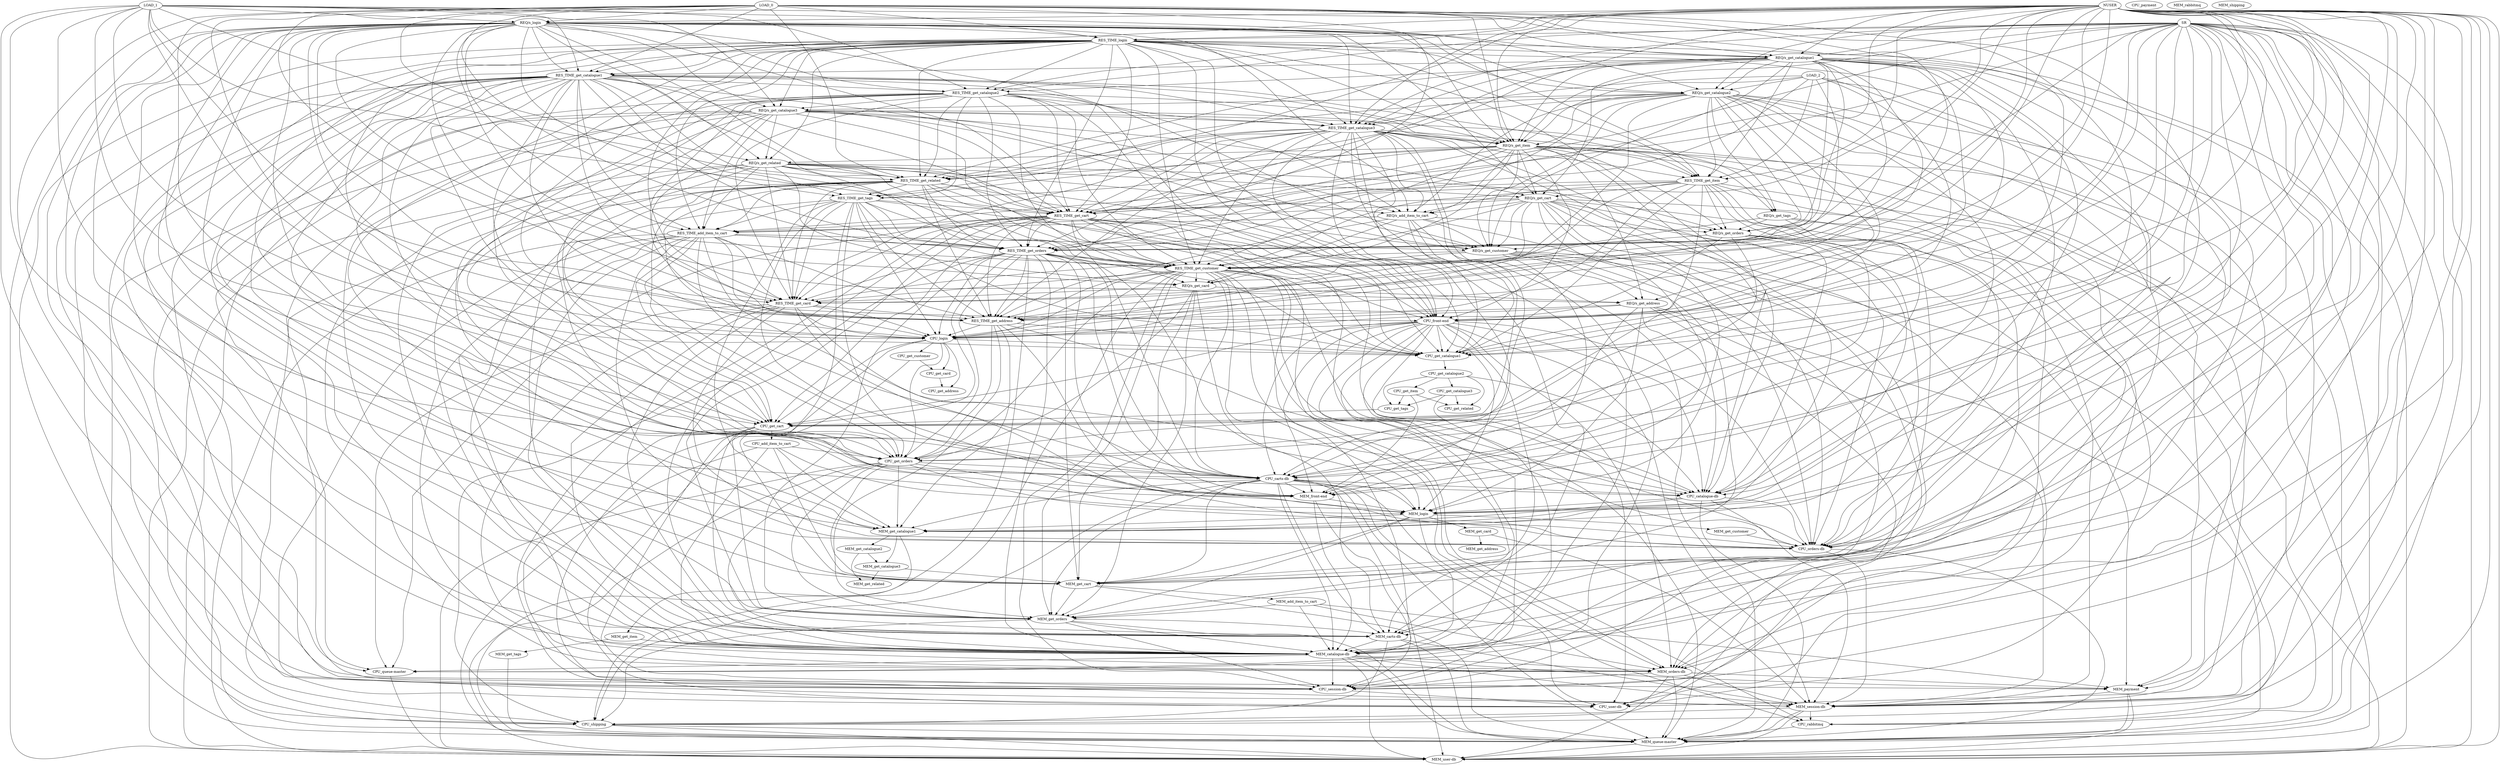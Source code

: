 strict digraph "" {
	NUSER -> "REQ/s_login";
	NUSER -> RES_TIME_login;
	NUSER -> CPU_login;
	NUSER -> MEM_login;
	NUSER -> "REQ/s_get_catalogue1";
	NUSER -> RES_TIME_get_catalogue1;
	NUSER -> CPU_get_catalogue1;
	NUSER -> RES_TIME_get_catalogue2;
	NUSER -> RES_TIME_get_catalogue3;
	NUSER -> "REQ/s_get_item";
	NUSER -> RES_TIME_get_item;
	NUSER -> RES_TIME_get_related;
	NUSER -> RES_TIME_get_tags;
	NUSER -> RES_TIME_get_cart;
	NUSER -> MEM_get_cart;
	NUSER -> "REQ/s_add_item_to_cart";
	NUSER -> RES_TIME_get_orders;
	NUSER -> CPU_get_orders;
	NUSER -> RES_TIME_get_customer;
	NUSER -> RES_TIME_get_card;
	NUSER -> RES_TIME_get_address;
	NUSER -> "CPU_carts-db";
	NUSER -> "MEM_carts-db";
	NUSER -> "CPU_catalogue-db";
	NUSER -> "MEM_catalogue-db";
	NUSER -> "CPU_front-end";
	NUSER -> "CPU_orders-db";
	NUSER -> "MEM_orders-db";
	NUSER -> "MEM_queue-master";
	NUSER -> "CPU_session-db";
	NUSER -> "MEM_session-db";
	NUSER -> CPU_shipping;
	NUSER -> "MEM_user-db";
	LOAD_0 -> "REQ/s_login";
	LOAD_0 -> RES_TIME_login;
	LOAD_0 -> CPU_login;
	LOAD_0 -> "REQ/s_get_catalogue1";
	LOAD_0 -> RES_TIME_get_catalogue1;
	LOAD_0 -> CPU_get_catalogue1;
	LOAD_0 -> "REQ/s_get_item";
	LOAD_0 -> "REQ/s_get_related";
	LOAD_0 -> RES_TIME_get_related;
	LOAD_0 -> RES_TIME_get_cart;
	LOAD_0 -> RES_TIME_get_orders;
	LOAD_0 -> CPU_get_orders;
	LOAD_0 -> RES_TIME_get_customer;
	LOAD_0 -> RES_TIME_get_card;
	LOAD_0 -> "CPU_catalogue-db";
	LOAD_0 -> "CPU_orders-db";
	LOAD_0 -> "CPU_user-db";
	LOAD_1 -> "REQ/s_login";
	LOAD_1 -> CPU_login;
	LOAD_1 -> "REQ/s_get_catalogue1";
	LOAD_1 -> RES_TIME_get_catalogue1;
	LOAD_1 -> CPU_get_catalogue1;
	LOAD_1 -> "REQ/s_get_catalogue2";
	LOAD_1 -> RES_TIME_get_catalogue2;
	LOAD_1 -> "REQ/s_get_catalogue3";
	LOAD_1 -> RES_TIME_get_related;
	LOAD_1 -> RES_TIME_get_cart;
	LOAD_1 -> CPU_get_cart;
	LOAD_1 -> CPU_get_orders;
	LOAD_1 -> "MEM_catalogue-db";
	LOAD_1 -> "CPU_front-end";
	LOAD_1 -> "CPU_session-db";
	LOAD_2 -> "REQ/s_get_catalogue2";
	LOAD_2 -> RES_TIME_get_catalogue3;
	LOAD_2 -> "REQ/s_get_item";
	LOAD_2 -> RES_TIME_get_item;
	LOAD_2 -> CPU_get_cart;
	LOAD_2 -> RES_TIME_get_orders;
	LOAD_2 -> MEM_get_orders;
	LOAD_2 -> RES_TIME_get_card;
	LOAD_2 -> "CPU_orders-db";
	SR -> RES_TIME_login;
	SR -> MEM_login;
	SR -> "REQ/s_get_catalogue1";
	SR -> CPU_get_catalogue1;
	SR -> MEM_get_catalogue1;
	SR -> "REQ/s_get_catalogue2";
	SR -> RES_TIME_get_catalogue2;
	SR -> RES_TIME_get_catalogue3;
	SR -> "REQ/s_get_item";
	SR -> RES_TIME_get_cart;
	SR -> CPU_get_cart;
	SR -> MEM_get_cart;
	SR -> RES_TIME_add_item_to_cart;
	SR -> RES_TIME_get_orders;
	SR -> CPU_get_orders;
	SR -> "CPU_carts-db";
	SR -> "MEM_carts-db";
	SR -> "CPU_front-end";
	SR -> "MEM_front-end";
	SR -> "MEM_orders-db";
	SR -> MEM_payment;
	SR -> "CPU_queue-master";
	SR -> "MEM_queue-master";
	SR -> "MEM_session-db";
	SR -> "CPU_user-db";
	SR -> "MEM_user-db";
	"REQ/s_login" -> RES_TIME_login;
	"REQ/s_login" -> "REQ/s_get_catalogue1";
	"REQ/s_login" -> RES_TIME_get_catalogue1;
	"REQ/s_login" -> MEM_get_catalogue1;
	"REQ/s_login" -> "REQ/s_get_catalogue2";
	"REQ/s_login" -> RES_TIME_get_catalogue2;
	"REQ/s_login" -> "REQ/s_get_catalogue3";
	"REQ/s_login" -> RES_TIME_get_catalogue3;
	"REQ/s_login" -> "REQ/s_get_item";
	"REQ/s_login" -> RES_TIME_get_item;
	"REQ/s_login" -> "REQ/s_get_related";
	"REQ/s_login" -> RES_TIME_get_related;
	"REQ/s_login" -> RES_TIME_get_tags;
	"REQ/s_login" -> "REQ/s_get_cart";
	"REQ/s_login" -> RES_TIME_get_cart;
	"REQ/s_login" -> CPU_get_cart;
	"REQ/s_login" -> MEM_get_cart;
	"REQ/s_login" -> "REQ/s_add_item_to_cart";
	"REQ/s_login" -> RES_TIME_add_item_to_cart;
	"REQ/s_login" -> "REQ/s_get_customer";
	"REQ/s_login" -> RES_TIME_get_customer;
	"REQ/s_login" -> "REQ/s_get_card";
	"REQ/s_login" -> RES_TIME_get_card;
	"REQ/s_login" -> "REQ/s_get_address";
	"REQ/s_login" -> RES_TIME_get_address;
	"REQ/s_login" -> "CPU_carts-db";
	"REQ/s_login" -> "MEM_carts-db";
	"REQ/s_login" -> "MEM_catalogue-db";
	"REQ/s_login" -> "MEM_front-end";
	"REQ/s_login" -> "CPU_queue-master";
	"REQ/s_login" -> "MEM_user-db";
	RES_TIME_login -> CPU_login;
	RES_TIME_login -> "REQ/s_get_catalogue1";
	RES_TIME_login -> RES_TIME_get_catalogue1;
	RES_TIME_login -> CPU_get_catalogue1;
	RES_TIME_login -> MEM_get_catalogue1;
	RES_TIME_login -> "REQ/s_get_catalogue2";
	RES_TIME_login -> RES_TIME_get_catalogue2;
	RES_TIME_login -> "REQ/s_get_catalogue3";
	RES_TIME_login -> RES_TIME_get_catalogue3;
	RES_TIME_login -> "REQ/s_get_item";
	RES_TIME_login -> RES_TIME_get_item;
	RES_TIME_login -> "REQ/s_get_related";
	RES_TIME_login -> RES_TIME_get_related;
	RES_TIME_login -> RES_TIME_get_cart;
	RES_TIME_login -> CPU_get_cart;
	RES_TIME_login -> RES_TIME_add_item_to_cart;
	RES_TIME_login -> RES_TIME_get_orders;
	RES_TIME_login -> CPU_get_orders;
	RES_TIME_login -> RES_TIME_get_customer;
	RES_TIME_login -> RES_TIME_get_card;
	RES_TIME_login -> "CPU_carts-db";
	RES_TIME_login -> "CPU_catalogue-db";
	RES_TIME_login -> "MEM_catalogue-db";
	RES_TIME_login -> "CPU_front-end";
	RES_TIME_login -> "CPU_orders-db";
	RES_TIME_login -> "CPU_session-db";
	RES_TIME_login -> CPU_shipping;
	RES_TIME_login -> "MEM_user-db";
	CPU_login -> CPU_get_catalogue1;
	CPU_login -> CPU_get_cart;
	CPU_login -> CPU_get_orders;
	CPU_login -> CPU_get_customer;
	CPU_login -> CPU_get_card;
	CPU_login -> CPU_get_address;
	CPU_login -> "CPU_session-db";
	MEM_login -> MEM_get_catalogue1;
	MEM_login -> MEM_get_cart;
	MEM_login -> MEM_get_orders;
	MEM_login -> MEM_get_customer;
	MEM_login -> MEM_get_card;
	MEM_login -> "MEM_catalogue-db";
	"REQ/s_get_catalogue1" -> RES_TIME_get_catalogue1;
	"REQ/s_get_catalogue1" -> CPU_get_catalogue1;
	"REQ/s_get_catalogue1" -> MEM_get_catalogue1;
	"REQ/s_get_catalogue1" -> "REQ/s_get_catalogue2";
	"REQ/s_get_catalogue1" -> RES_TIME_get_catalogue2;
	"REQ/s_get_catalogue1" -> RES_TIME_get_catalogue3;
	"REQ/s_get_catalogue1" -> "REQ/s_get_item";
	"REQ/s_get_catalogue1" -> RES_TIME_get_item;
	"REQ/s_get_catalogue1" -> RES_TIME_get_related;
	"REQ/s_get_catalogue1" -> "REQ/s_get_cart";
	"REQ/s_get_catalogue1" -> RES_TIME_get_cart;
	"REQ/s_get_catalogue1" -> MEM_get_cart;
	"REQ/s_get_catalogue1" -> "REQ/s_get_orders";
	"REQ/s_get_catalogue1" -> RES_TIME_get_orders;
	"REQ/s_get_catalogue1" -> "REQ/s_get_customer";
	"REQ/s_get_catalogue1" -> RES_TIME_get_customer;
	"REQ/s_get_catalogue1" -> RES_TIME_get_address;
	"REQ/s_get_catalogue1" -> "MEM_catalogue-db";
	"REQ/s_get_catalogue1" -> "CPU_front-end";
	"REQ/s_get_catalogue1" -> "CPU_orders-db";
	"REQ/s_get_catalogue1" -> "MEM_queue-master";
	RES_TIME_get_catalogue1 -> CPU_login;
	RES_TIME_get_catalogue1 -> RES_TIME_get_catalogue2;
	RES_TIME_get_catalogue1 -> RES_TIME_get_catalogue3;
	RES_TIME_get_catalogue1 -> "REQ/s_get_item";
	RES_TIME_get_catalogue1 -> RES_TIME_get_item;
	RES_TIME_get_catalogue1 -> RES_TIME_get_related;
	RES_TIME_get_catalogue1 -> RES_TIME_get_tags;
	RES_TIME_get_catalogue1 -> RES_TIME_get_cart;
	RES_TIME_get_catalogue1 -> CPU_get_cart;
	RES_TIME_get_catalogue1 -> MEM_get_cart;
	RES_TIME_get_catalogue1 -> "REQ/s_add_item_to_cart";
	RES_TIME_get_catalogue1 -> RES_TIME_add_item_to_cart;
	RES_TIME_get_catalogue1 -> RES_TIME_get_orders;
	RES_TIME_get_catalogue1 -> CPU_get_orders;
	RES_TIME_get_catalogue1 -> "REQ/s_get_customer";
	RES_TIME_get_catalogue1 -> RES_TIME_get_customer;
	RES_TIME_get_catalogue1 -> RES_TIME_get_card;
	RES_TIME_get_catalogue1 -> RES_TIME_get_address;
	RES_TIME_get_catalogue1 -> "CPU_catalogue-db";
	RES_TIME_get_catalogue1 -> "MEM_catalogue-db";
	RES_TIME_get_catalogue1 -> "MEM_front-end";
	RES_TIME_get_catalogue1 -> "CPU_orders-db";
	RES_TIME_get_catalogue1 -> MEM_payment;
	RES_TIME_get_catalogue1 -> "MEM_queue-master";
	RES_TIME_get_catalogue1 -> "MEM_session-db";
	RES_TIME_get_catalogue1 -> CPU_shipping;
	CPU_get_catalogue1 -> CPU_get_catalogue2;
	MEM_get_catalogue1 -> MEM_get_catalogue2;
	MEM_get_catalogue1 -> MEM_get_catalogue3;
	MEM_get_catalogue1 -> MEM_get_item;
	"REQ/s_get_catalogue2" -> CPU_login;
	"REQ/s_get_catalogue2" -> CPU_get_catalogue1;
	"REQ/s_get_catalogue2" -> "REQ/s_get_catalogue3";
	"REQ/s_get_catalogue2" -> RES_TIME_get_catalogue3;
	"REQ/s_get_catalogue2" -> "REQ/s_get_item";
	"REQ/s_get_catalogue2" -> RES_TIME_get_item;
	"REQ/s_get_catalogue2" -> RES_TIME_get_related;
	"REQ/s_get_catalogue2" -> "REQ/s_get_tags";
	"REQ/s_get_catalogue2" -> "REQ/s_add_item_to_cart";
	"REQ/s_get_catalogue2" -> "REQ/s_get_orders";
	"REQ/s_get_catalogue2" -> RES_TIME_get_orders;
	"REQ/s_get_catalogue2" -> "REQ/s_get_customer";
	"REQ/s_get_catalogue2" -> "REQ/s_get_address";
	"REQ/s_get_catalogue2" -> RES_TIME_get_address;
	"REQ/s_get_catalogue2" -> "CPU_catalogue-db";
	"REQ/s_get_catalogue2" -> "MEM_orders-db";
	"REQ/s_get_catalogue2" -> MEM_payment;
	"REQ/s_get_catalogue2" -> "CPU_session-db";
	"REQ/s_get_catalogue2" -> "MEM_session-db";
	RES_TIME_get_catalogue2 -> CPU_get_catalogue1;
	RES_TIME_get_catalogue2 -> MEM_get_catalogue1;
	RES_TIME_get_catalogue2 -> "REQ/s_get_catalogue3";
	RES_TIME_get_catalogue2 -> RES_TIME_get_catalogue3;
	RES_TIME_get_catalogue2 -> "REQ/s_get_item";
	RES_TIME_get_catalogue2 -> RES_TIME_get_related;
	RES_TIME_get_catalogue2 -> RES_TIME_get_tags;
	RES_TIME_get_catalogue2 -> RES_TIME_get_cart;
	RES_TIME_get_catalogue2 -> RES_TIME_get_orders;
	RES_TIME_get_catalogue2 -> RES_TIME_get_customer;
	RES_TIME_get_catalogue2 -> "REQ/s_get_card";
	RES_TIME_get_catalogue2 -> RES_TIME_get_card;
	RES_TIME_get_catalogue2 -> RES_TIME_get_address;
	RES_TIME_get_catalogue2 -> "CPU_front-end";
	RES_TIME_get_catalogue2 -> "MEM_front-end";
	RES_TIME_get_catalogue2 -> "CPU_session-db";
	RES_TIME_get_catalogue2 -> "MEM_user-db";
	CPU_get_catalogue2 -> CPU_get_catalogue3;
	CPU_get_catalogue2 -> CPU_get_item;
	CPU_get_catalogue2 -> CPU_get_related;
	CPU_get_catalogue2 -> CPU_get_tags;
	CPU_get_catalogue2 -> "CPU_catalogue-db";
	MEM_get_catalogue2 -> MEM_get_catalogue3;
	MEM_get_catalogue2 -> MEM_get_related;
	"REQ/s_get_catalogue3" -> RES_TIME_get_catalogue3;
	"REQ/s_get_catalogue3" -> "REQ/s_get_item";
	"REQ/s_get_catalogue3" -> "REQ/s_get_related";
	"REQ/s_get_catalogue3" -> "REQ/s_get_tags";
	"REQ/s_get_catalogue3" -> "REQ/s_get_cart";
	"REQ/s_get_catalogue3" -> RES_TIME_get_cart;
	"REQ/s_get_catalogue3" -> "REQ/s_add_item_to_cart";
	"REQ/s_get_catalogue3" -> RES_TIME_add_item_to_cart;
	"REQ/s_get_catalogue3" -> CPU_get_orders;
	"REQ/s_get_catalogue3" -> MEM_get_orders;
	"REQ/s_get_catalogue3" -> "REQ/s_get_customer";
	"REQ/s_get_catalogue3" -> RES_TIME_get_customer;
	"REQ/s_get_catalogue3" -> RES_TIME_get_address;
	"REQ/s_get_catalogue3" -> "MEM_catalogue-db";
	"REQ/s_get_catalogue3" -> "CPU_queue-master";
	"REQ/s_get_catalogue3" -> "MEM_queue-master";
	"REQ/s_get_catalogue3" -> CPU_shipping;
	RES_TIME_get_catalogue3 -> CPU_get_catalogue1;
	RES_TIME_get_catalogue3 -> "REQ/s_get_item";
	RES_TIME_get_catalogue3 -> RES_TIME_get_item;
	RES_TIME_get_catalogue3 -> RES_TIME_get_related;
	RES_TIME_get_catalogue3 -> RES_TIME_get_tags;
	RES_TIME_get_catalogue3 -> RES_TIME_get_cart;
	RES_TIME_get_catalogue3 -> "REQ/s_add_item_to_cart";
	RES_TIME_get_catalogue3 -> RES_TIME_get_orders;
	RES_TIME_get_catalogue3 -> RES_TIME_get_customer;
	RES_TIME_get_catalogue3 -> RES_TIME_get_card;
	RES_TIME_get_catalogue3 -> RES_TIME_get_address;
	RES_TIME_get_catalogue3 -> "CPU_carts-db";
	RES_TIME_get_catalogue3 -> "MEM_carts-db";
	RES_TIME_get_catalogue3 -> "CPU_catalogue-db";
	RES_TIME_get_catalogue3 -> "MEM_catalogue-db";
	RES_TIME_get_catalogue3 -> "CPU_front-end";
	RES_TIME_get_catalogue3 -> "MEM_front-end";
	RES_TIME_get_catalogue3 -> "CPU_orders-db";
	RES_TIME_get_catalogue3 -> "MEM_queue-master";
	RES_TIME_get_catalogue3 -> "MEM_user-db";
	CPU_get_catalogue3 -> CPU_get_related;
	CPU_get_catalogue3 -> CPU_get_tags;
	CPU_get_catalogue3 -> "MEM_catalogue-db";
	MEM_get_catalogue3 -> MEM_get_related;
	MEM_get_catalogue3 -> MEM_get_cart;
	"REQ/s_get_item" -> MEM_get_catalogue1;
	"REQ/s_get_item" -> RES_TIME_get_item;
	"REQ/s_get_item" -> "REQ/s_get_related";
	"REQ/s_get_item" -> RES_TIME_get_related;
	"REQ/s_get_item" -> "REQ/s_get_tags";
	"REQ/s_get_item" -> RES_TIME_get_tags;
	"REQ/s_get_item" -> "REQ/s_get_cart";
	"REQ/s_get_item" -> RES_TIME_get_cart;
	"REQ/s_get_item" -> "REQ/s_add_item_to_cart";
	"REQ/s_get_item" -> "REQ/s_get_orders";
	"REQ/s_get_item" -> RES_TIME_get_orders;
	"REQ/s_get_item" -> "REQ/s_get_customer";
	"REQ/s_get_item" -> RES_TIME_get_customer;
	"REQ/s_get_item" -> "REQ/s_get_card";
	"REQ/s_get_item" -> "REQ/s_get_address";
	"REQ/s_get_item" -> "MEM_catalogue-db";
	"REQ/s_get_item" -> "CPU_front-end";
	"REQ/s_get_item" -> MEM_payment;
	"REQ/s_get_item" -> CPU_rabbitmq;
	RES_TIME_get_item -> CPU_login;
	RES_TIME_get_item -> CPU_get_catalogue1;
	RES_TIME_get_item -> "REQ/s_get_cart";
	RES_TIME_get_item -> RES_TIME_get_cart;
	RES_TIME_get_item -> "REQ/s_get_orders";
	RES_TIME_get_item -> RES_TIME_get_orders;
	RES_TIME_get_item -> CPU_get_orders;
	RES_TIME_get_item -> RES_TIME_get_customer;
	RES_TIME_get_item -> RES_TIME_get_address;
	RES_TIME_get_item -> "CPU_carts-db";
	RES_TIME_get_item -> "CPU_catalogue-db";
	RES_TIME_get_item -> "CPU_orders-db";
	RES_TIME_get_item -> "MEM_orders-db";
	RES_TIME_get_item -> "MEM_session-db";
	CPU_get_item -> CPU_get_related;
	CPU_get_item -> CPU_get_tags;
	CPU_get_item -> "MEM_front-end";
	MEM_get_item -> MEM_get_tags;
	MEM_get_item -> "MEM_catalogue-db";
	"REQ/s_get_related" -> RES_TIME_get_related;
	"REQ/s_get_related" -> "REQ/s_get_cart";
	"REQ/s_get_related" -> RES_TIME_get_cart;
	"REQ/s_get_related" -> CPU_get_cart;
	"REQ/s_get_related" -> "REQ/s_add_item_to_cart";
	"REQ/s_get_related" -> RES_TIME_add_item_to_cart;
	"REQ/s_get_related" -> "REQ/s_get_orders";
	"REQ/s_get_related" -> RES_TIME_get_orders;
	"REQ/s_get_related" -> "REQ/s_get_customer";
	"REQ/s_get_related" -> RES_TIME_get_customer;
	"REQ/s_get_related" -> "REQ/s_get_card";
	"REQ/s_get_related" -> RES_TIME_get_card;
	"REQ/s_get_related" -> "CPU_carts-db";
	"REQ/s_get_related" -> "MEM_orders-db";
	"REQ/s_get_related" -> "MEM_user-db";
	RES_TIME_get_related -> CPU_login;
	RES_TIME_get_related -> CPU_get_catalogue1;
	RES_TIME_get_related -> RES_TIME_get_tags;
	RES_TIME_get_related -> RES_TIME_get_cart;
	RES_TIME_get_related -> CPU_get_cart;
	RES_TIME_get_related -> RES_TIME_add_item_to_cart;
	RES_TIME_get_related -> RES_TIME_get_orders;
	RES_TIME_get_related -> CPU_get_orders;
	RES_TIME_get_related -> RES_TIME_get_customer;
	RES_TIME_get_related -> RES_TIME_get_card;
	RES_TIME_get_related -> RES_TIME_get_address;
	RES_TIME_get_related -> "MEM_catalogue-db";
	RES_TIME_get_related -> "CPU_front-end";
	RES_TIME_get_related -> "MEM_orders-db";
	RES_TIME_get_related -> CPU_shipping;
	"REQ/s_get_tags" -> "REQ/s_get_orders";
	"REQ/s_get_tags" -> RES_TIME_get_customer;
	"REQ/s_get_tags" -> "MEM_carts-db";
	"REQ/s_get_tags" -> "CPU_user-db";
	"REQ/s_get_tags" -> "MEM_user-db";
	RES_TIME_get_tags -> CPU_login;
	RES_TIME_get_tags -> CPU_get_catalogue1;
	RES_TIME_get_tags -> MEM_get_catalogue1;
	RES_TIME_get_tags -> RES_TIME_get_cart;
	RES_TIME_get_tags -> MEM_get_cart;
	RES_TIME_get_tags -> RES_TIME_add_item_to_cart;
	RES_TIME_get_tags -> RES_TIME_get_orders;
	RES_TIME_get_tags -> RES_TIME_get_customer;
	RES_TIME_get_tags -> RES_TIME_get_card;
	RES_TIME_get_tags -> RES_TIME_get_address;
	RES_TIME_get_tags -> "MEM_carts-db";
	RES_TIME_get_tags -> "CPU_front-end";
	RES_TIME_get_tags -> "MEM_front-end";
	RES_TIME_get_tags -> "CPU_orders-db";
	CPU_get_tags -> CPU_get_cart;
	MEM_get_tags -> "MEM_queue-master";
	"REQ/s_get_cart" -> CPU_login;
	"REQ/s_get_cart" -> MEM_login;
	"REQ/s_get_cart" -> RES_TIME_get_cart;
	"REQ/s_get_cart" -> "REQ/s_add_item_to_cart";
	"REQ/s_get_cart" -> RES_TIME_add_item_to_cart;
	"REQ/s_get_cart" -> "REQ/s_get_orders";
	"REQ/s_get_cart" -> "REQ/s_get_customer";
	"REQ/s_get_cart" -> RES_TIME_get_customer;
	"REQ/s_get_cart" -> "MEM_front-end";
	"REQ/s_get_cart" -> "CPU_orders-db";
	"REQ/s_get_cart" -> "MEM_orders-db";
	"REQ/s_get_cart" -> MEM_payment;
	"REQ/s_get_cart" -> CPU_rabbitmq;
	"REQ/s_get_cart" -> "MEM_session-db";
	"REQ/s_get_cart" -> "CPU_user-db";
	RES_TIME_get_cart -> CPU_get_catalogue1;
	RES_TIME_get_cart -> CPU_get_cart;
	RES_TIME_get_cart -> RES_TIME_add_item_to_cart;
	RES_TIME_get_cart -> RES_TIME_get_orders;
	RES_TIME_get_cart -> MEM_get_orders;
	RES_TIME_get_cart -> RES_TIME_get_customer;
	RES_TIME_get_cart -> RES_TIME_get_card;
	RES_TIME_get_cart -> RES_TIME_get_address;
	RES_TIME_get_cart -> "CPU_carts-db";
	RES_TIME_get_cart -> "MEM_carts-db";
	RES_TIME_get_cart -> "CPU_catalogue-db";
	RES_TIME_get_cart -> "MEM_catalogue-db";
	RES_TIME_get_cart -> "CPU_front-end";
	RES_TIME_get_cart -> "CPU_orders-db";
	RES_TIME_get_cart -> "MEM_orders-db";
	RES_TIME_get_cart -> "CPU_queue-master";
	RES_TIME_get_cart -> "CPU_session-db";
	CPU_get_cart -> CPU_add_item_to_cart;
	CPU_get_cart -> MEM_get_orders;
	CPU_get_cart -> "MEM_carts-db";
	CPU_get_cart -> "CPU_session-db";
	CPU_get_cart -> "MEM_session-db";
	MEM_get_cart -> MEM_add_item_to_cart;
	MEM_get_cart -> MEM_get_orders;
	MEM_get_cart -> "MEM_queue-master";
	"REQ/s_add_item_to_cart" -> CPU_get_catalogue1;
	"REQ/s_add_item_to_cart" -> CPU_get_cart;
	"REQ/s_add_item_to_cart" -> RES_TIME_add_item_to_cart;
	"REQ/s_add_item_to_cart" -> "REQ/s_get_orders";
	"REQ/s_add_item_to_cart" -> "REQ/s_get_customer";
	"REQ/s_add_item_to_cart" -> "REQ/s_get_card";
	"REQ/s_add_item_to_cart" -> RES_TIME_get_address;
	"REQ/s_add_item_to_cart" -> "CPU_orders-db";
	"REQ/s_add_item_to_cart" -> "CPU_session-db";
	RES_TIME_add_item_to_cart -> CPU_login;
	RES_TIME_add_item_to_cart -> CPU_get_cart;
	RES_TIME_add_item_to_cart -> RES_TIME_get_orders;
	RES_TIME_add_item_to_cart -> CPU_get_orders;
	RES_TIME_add_item_to_cart -> "REQ/s_get_customer";
	RES_TIME_add_item_to_cart -> RES_TIME_get_customer;
	RES_TIME_add_item_to_cart -> RES_TIME_get_card;
	RES_TIME_add_item_to_cart -> RES_TIME_get_address;
	RES_TIME_add_item_to_cart -> "CPU_carts-db";
	RES_TIME_add_item_to_cart -> "MEM_carts-db";
	RES_TIME_add_item_to_cart -> "CPU_catalogue-db";
	RES_TIME_add_item_to_cart -> "MEM_catalogue-db";
	RES_TIME_add_item_to_cart -> "CPU_orders-db";
	RES_TIME_add_item_to_cart -> "MEM_orders-db";
	RES_TIME_add_item_to_cart -> "CPU_user-db";
	RES_TIME_add_item_to_cart -> "MEM_user-db";
	CPU_add_item_to_cart -> MEM_login;
	CPU_add_item_to_cart -> MEM_get_catalogue1;
	CPU_add_item_to_cart -> MEM_get_cart;
	CPU_add_item_to_cart -> CPU_get_orders;
	CPU_add_item_to_cart -> "MEM_catalogue-db";
	CPU_add_item_to_cart -> "MEM_queue-master";
	MEM_add_item_to_cart -> MEM_get_orders;
	MEM_add_item_to_cart -> "MEM_catalogue-db";
	MEM_add_item_to_cart -> "MEM_orders-db";
	MEM_add_item_to_cart -> MEM_payment;
	"REQ/s_get_orders" -> MEM_login;
	"REQ/s_get_orders" -> "REQ/s_get_customer";
	"REQ/s_get_orders" -> "CPU_carts-db";
	"REQ/s_get_orders" -> "CPU_catalogue-db";
	"REQ/s_get_orders" -> "CPU_front-end";
	"REQ/s_get_orders" -> "CPU_orders-db";
	"REQ/s_get_orders" -> "CPU_queue-master";
	RES_TIME_get_orders -> CPU_login;
	RES_TIME_get_orders -> MEM_login;
	RES_TIME_get_orders -> CPU_get_catalogue1;
	RES_TIME_get_orders -> CPU_get_cart;
	RES_TIME_get_orders -> MEM_get_cart;
	RES_TIME_get_orders -> CPU_get_orders;
	RES_TIME_get_orders -> MEM_get_orders;
	RES_TIME_get_orders -> RES_TIME_get_customer;
	RES_TIME_get_orders -> RES_TIME_get_card;
	RES_TIME_get_orders -> RES_TIME_get_address;
	RES_TIME_get_orders -> "CPU_carts-db";
	RES_TIME_get_orders -> "MEM_catalogue-db";
	RES_TIME_get_orders -> "MEM_front-end";
	RES_TIME_get_orders -> "CPU_orders-db";
	RES_TIME_get_orders -> CPU_shipping;
	RES_TIME_get_orders -> "MEM_user-db";
	CPU_get_orders -> MEM_login;
	CPU_get_orders -> MEM_get_catalogue1;
	CPU_get_orders -> MEM_get_cart;
	CPU_get_orders -> MEM_get_orders;
	CPU_get_orders -> "CPU_carts-db";
	CPU_get_orders -> "MEM_catalogue-db";
	CPU_get_orders -> "CPU_orders-db";
	CPU_get_orders -> "MEM_queue-master";
	CPU_get_orders -> "MEM_user-db";
	MEM_get_orders -> "MEM_carts-db";
	MEM_get_orders -> "MEM_catalogue-db";
	MEM_get_orders -> "MEM_queue-master";
	MEM_get_orders -> "CPU_session-db";
	MEM_get_orders -> CPU_shipping;
	"REQ/s_get_customer" -> MEM_get_orders;
	"REQ/s_get_customer" -> "REQ/s_get_card";
	"REQ/s_get_customer" -> RES_TIME_get_card;
	"REQ/s_get_customer" -> "REQ/s_get_address";
	"REQ/s_get_customer" -> "MEM_front-end";
	"REQ/s_get_customer" -> CPU_rabbitmq;
	"REQ/s_get_customer" -> "CPU_session-db";
	"REQ/s_get_customer" -> CPU_shipping;
	RES_TIME_get_customer -> CPU_login;
	RES_TIME_get_customer -> MEM_login;
	RES_TIME_get_customer -> CPU_get_catalogue1;
	RES_TIME_get_customer -> CPU_get_orders;
	RES_TIME_get_customer -> MEM_get_orders;
	RES_TIME_get_customer -> "REQ/s_get_card";
	RES_TIME_get_customer -> RES_TIME_get_card;
	RES_TIME_get_customer -> RES_TIME_get_address;
	RES_TIME_get_customer -> "CPU_carts-db";
	RES_TIME_get_customer -> "CPU_catalogue-db";
	RES_TIME_get_customer -> "CPU_front-end";
	RES_TIME_get_customer -> "CPU_orders-db";
	RES_TIME_get_customer -> "MEM_orders-db";
	RES_TIME_get_customer -> CPU_rabbitmq;
	RES_TIME_get_customer -> "CPU_session-db";
	RES_TIME_get_customer -> CPU_shipping;
	CPU_get_customer -> CPU_get_card;
	CPU_get_customer -> "CPU_user-db";
	MEM_get_customer -> "CPU_orders-db";
	"REQ/s_get_card" -> MEM_get_cart;
	"REQ/s_get_card" -> CPU_get_orders;
	"REQ/s_get_card" -> MEM_get_orders;
	"REQ/s_get_card" -> RES_TIME_get_card;
	"REQ/s_get_card" -> "REQ/s_get_address";
	"REQ/s_get_card" -> "MEM_carts-db";
	RES_TIME_get_card -> CPU_login;
	RES_TIME_get_card -> MEM_login;
	RES_TIME_get_card -> RES_TIME_get_address;
	RES_TIME_get_card -> "CPU_carts-db";
	RES_TIME_get_card -> "MEM_carts-db";
	RES_TIME_get_card -> "MEM_catalogue-db";
	RES_TIME_get_card -> "CPU_orders-db";
	RES_TIME_get_card -> "MEM_orders-db";
	RES_TIME_get_card -> "CPU_queue-master";
	CPU_get_card -> CPU_get_address;
	MEM_get_card -> MEM_get_address;
	MEM_get_card -> "MEM_session-db";
	"REQ/s_get_address" -> CPU_login;
	"REQ/s_get_address" -> MEM_login;
	"REQ/s_get_address" -> RES_TIME_get_address;
	"REQ/s_get_address" -> "CPU_carts-db";
	"REQ/s_get_address" -> "CPU_catalogue-db";
	"REQ/s_get_address" -> "MEM_queue-master";
	"REQ/s_get_address" -> "MEM_session-db";
	"REQ/s_get_address" -> "CPU_user-db";
	RES_TIME_get_address -> CPU_login;
	RES_TIME_get_address -> CPU_get_catalogue1;
	RES_TIME_get_address -> MEM_get_catalogue1;
	RES_TIME_get_address -> CPU_get_orders;
	RES_TIME_get_address -> MEM_get_orders;
	RES_TIME_get_address -> "CPU_catalogue-db";
	RES_TIME_get_address -> "MEM_front-end";
	"CPU_carts-db" -> MEM_login;
	"CPU_carts-db" -> MEM_get_catalogue1;
	"CPU_carts-db" -> MEM_get_cart;
	"CPU_carts-db" -> MEM_get_orders;
	"CPU_carts-db" -> "MEM_carts-db";
	"CPU_carts-db" -> "CPU_catalogue-db";
	"CPU_carts-db" -> "MEM_catalogue-db";
	"CPU_carts-db" -> "MEM_front-end";
	"CPU_carts-db" -> "MEM_queue-master";
	"CPU_carts-db" -> CPU_rabbitmq;
	"CPU_carts-db" -> CPU_shipping;
	"CPU_carts-db" -> "CPU_user-db";
	"CPU_carts-db" -> "MEM_user-db";
	"MEM_carts-db" -> "MEM_catalogue-db";
	"MEM_carts-db" -> "MEM_queue-master";
	"MEM_carts-db" -> "MEM_session-db";
	"MEM_carts-db" -> CPU_shipping;
	"CPU_catalogue-db" -> MEM_login;
	"CPU_catalogue-db" -> MEM_get_catalogue1;
	"CPU_catalogue-db" -> "CPU_orders-db";
	"CPU_catalogue-db" -> "MEM_queue-master";
	"CPU_catalogue-db" -> "MEM_session-db";
	"MEM_catalogue-db" -> "MEM_orders-db";
	"MEM_catalogue-db" -> MEM_payment;
	"MEM_catalogue-db" -> "CPU_queue-master";
	"MEM_catalogue-db" -> "MEM_queue-master";
	"MEM_catalogue-db" -> "CPU_session-db";
	"MEM_catalogue-db" -> "MEM_session-db";
	"MEM_catalogue-db" -> "MEM_user-db";
	"CPU_front-end" -> CPU_login;
	"CPU_front-end" -> MEM_login;
	"CPU_front-end" -> CPU_get_catalogue1;
	"CPU_front-end" -> CPU_get_cart;
	"CPU_front-end" -> MEM_get_cart;
	"CPU_front-end" -> "CPU_carts-db";
	"CPU_front-end" -> "MEM_carts-db";
	"CPU_front-end" -> "CPU_catalogue-db";
	"CPU_front-end" -> "MEM_catalogue-db";
	"CPU_front-end" -> "MEM_front-end";
	"CPU_front-end" -> "CPU_orders-db";
	"CPU_front-end" -> "MEM_orders-db";
	"CPU_front-end" -> "MEM_queue-master";
	"CPU_front-end" -> "CPU_session-db";
	"CPU_front-end" -> "MEM_session-db";
	"CPU_front-end" -> "CPU_user-db";
	"MEM_front-end" -> MEM_login;
	"MEM_front-end" -> "MEM_catalogue-db";
	"MEM_front-end" -> "CPU_session-db";
	"CPU_orders-db" -> "MEM_queue-master";
	"CPU_orders-db" -> "MEM_session-db";
	"MEM_orders-db" -> MEM_payment;
	"MEM_orders-db" -> "MEM_queue-master";
	"MEM_orders-db" -> "CPU_session-db";
	"MEM_orders-db" -> "MEM_session-db";
	"MEM_orders-db" -> "MEM_user-db";
	CPU_payment;
	MEM_payment -> "MEM_queue-master";
	MEM_payment -> "MEM_session-db";
	MEM_payment -> "MEM_user-db";
	"CPU_queue-master" -> "MEM_user-db";
	"MEM_queue-master" -> "MEM_user-db";
	CPU_rabbitmq -> "MEM_queue-master";
	MEM_rabbitmq;
	"CPU_session-db" -> "CPU_user-db";
	"MEM_session-db" -> "MEM_queue-master";
	"MEM_session-db" -> CPU_rabbitmq;
	"MEM_session-db" -> CPU_shipping;
	"MEM_session-db" -> "MEM_user-db";
	CPU_shipping -> "MEM_queue-master";
	CPU_shipping -> "MEM_user-db";
	MEM_shipping;
}

